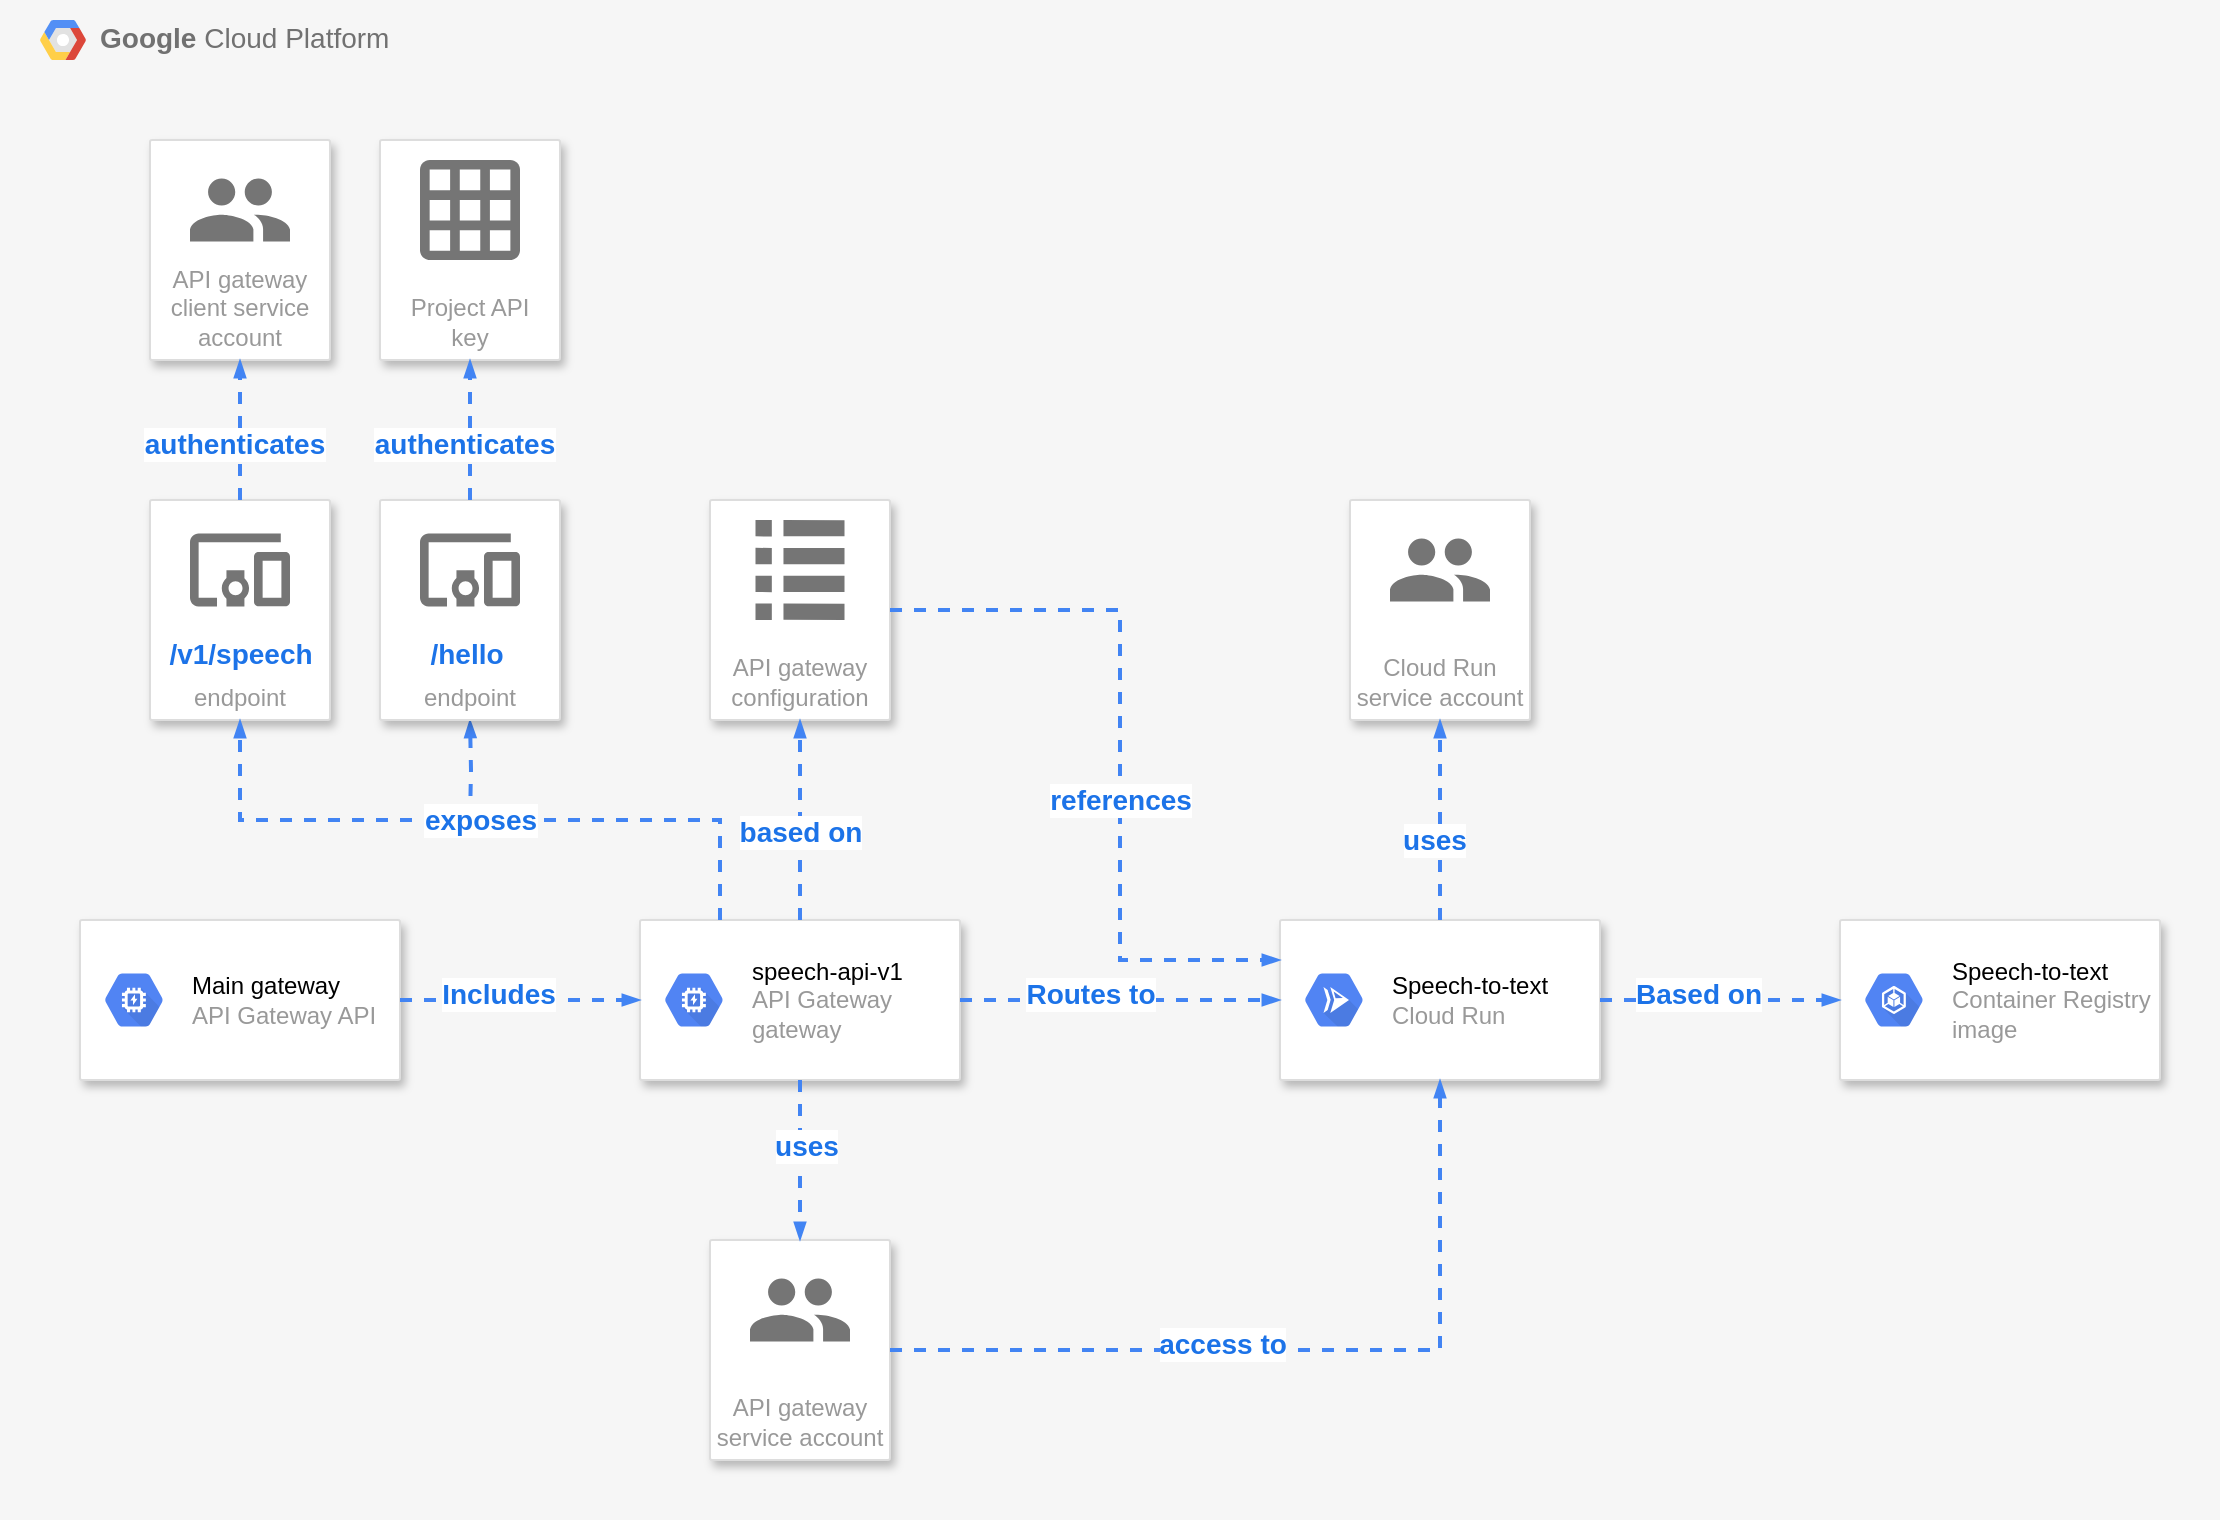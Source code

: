 <mxfile version="12.6.5" type="device"><diagram id="JpaLYLkN1iOWr3TT36gZ" name="Page-1"><mxGraphModel dx="1269" dy="1498" grid="1" gridSize="10" guides="1" tooltips="1" connect="1" arrows="1" fold="1" page="1" pageScale="1" pageWidth="827" pageHeight="1169" math="0" shadow="0"><root><mxCell id="0"/><mxCell id="1" parent="0"/><mxCell id="Q4ihC2UEN3KbKELokqbK-111" value="&lt;b&gt;Google &lt;/b&gt;Cloud Platform" style="fillColor=#F6F6F6;strokeColor=none;shadow=0;gradientColor=none;fontSize=14;align=left;spacing=10;fontColor=#717171;9E9E9E;verticalAlign=top;spacingTop=-4;fontStyle=0;spacingLeft=40;html=1;" vertex="1" parent="1"><mxGeometry x="-240" y="-140" width="1110" height="760" as="geometry"/></mxCell><mxCell id="Q4ihC2UEN3KbKELokqbK-112" value="" style="shape=mxgraph.gcp2.google_cloud_platform;fillColor=#F6F6F6;strokeColor=none;shadow=0;gradientColor=none;" vertex="1" parent="Q4ihC2UEN3KbKELokqbK-111"><mxGeometry width="23" height="20" relative="1" as="geometry"><mxPoint x="20" y="10" as="offset"/></mxGeometry></mxCell><mxCell id="Q4ihC2UEN3KbKELokqbK-99" value="" style="edgeStyle=orthogonalEdgeStyle;fontSize=12;html=1;endArrow=blockThin;endFill=1;rounded=0;strokeWidth=2;endSize=4;startSize=4;dashed=1;strokeColor=#4284F3;entryX=0.5;entryY=1;entryDx=0;entryDy=0;" edge="1" parent="1" target="Q4ihC2UEN3KbKELokqbK-85"><mxGeometry width="100" relative="1" as="geometry"><mxPoint x="-5" y="270" as="sourcePoint"/><mxPoint x="-110" y="230" as="targetPoint"/></mxGeometry></mxCell><mxCell id="Q4ihC2UEN3KbKELokqbK-1" value="" style="strokeColor=#dddddd;shadow=1;strokeWidth=1;rounded=1;absoluteArcSize=1;arcSize=2;" vertex="1" parent="1"><mxGeometry x="400" y="320" width="160" height="80" as="geometry"/></mxCell><mxCell id="Q4ihC2UEN3KbKELokqbK-2" value="&lt;font color=&quot;#000000&quot;&gt;Speech-to-text&lt;/font&gt;&lt;br&gt;Cloud Run" style="dashed=0;connectable=0;html=1;fillColor=#5184F3;strokeColor=none;shape=mxgraph.gcp2.hexIcon;prIcon=cloud_run;part=1;labelPosition=right;verticalLabelPosition=middle;align=left;verticalAlign=middle;spacingLeft=5;fontColor=#999999;fontSize=12;" vertex="1" parent="Q4ihC2UEN3KbKELokqbK-1"><mxGeometry y="0.5" width="44" height="39" relative="1" as="geometry"><mxPoint x="5" y="-19.5" as="offset"/></mxGeometry></mxCell><mxCell id="Q4ihC2UEN3KbKELokqbK-7" value="API gateway&#10;configuration" style="strokeColor=#dddddd;shadow=1;strokeWidth=1;rounded=1;absoluteArcSize=1;arcSize=2;labelPosition=center;verticalLabelPosition=middle;align=center;verticalAlign=bottom;spacingLeft=0;fontColor=#999999;fontSize=12;whiteSpace=wrap;spacingBottom=2;" vertex="1" parent="1"><mxGeometry x="115" y="110" width="90" height="110" as="geometry"/></mxCell><mxCell id="Q4ihC2UEN3KbKELokqbK-8" value="" style="dashed=0;connectable=0;html=1;fillColor=#757575;strokeColor=none;shape=mxgraph.gcp2.list;part=1;" vertex="1" parent="Q4ihC2UEN3KbKELokqbK-7"><mxGeometry x="0.5" width="44.5" height="50" relative="1" as="geometry"><mxPoint x="-22.25" y="10" as="offset"/></mxGeometry></mxCell><mxCell id="Q4ihC2UEN3KbKELokqbK-12" value="API gateway&#10;service account" style="strokeColor=#dddddd;shadow=1;strokeWidth=1;rounded=1;absoluteArcSize=1;arcSize=2;labelPosition=center;verticalLabelPosition=middle;align=center;verticalAlign=bottom;spacingLeft=0;fontColor=#999999;fontSize=12;whiteSpace=wrap;spacingBottom=2;" vertex="1" parent="1"><mxGeometry x="115" y="480" width="90" height="110" as="geometry"/></mxCell><mxCell id="Q4ihC2UEN3KbKELokqbK-13" value="" style="dashed=0;connectable=0;html=1;fillColor=#757575;strokeColor=none;shape=mxgraph.gcp2.users;part=1;" vertex="1" parent="Q4ihC2UEN3KbKELokqbK-12"><mxGeometry x="0.5" width="50" height="31.5" relative="1" as="geometry"><mxPoint x="-25" y="19.25" as="offset"/></mxGeometry></mxCell><mxCell id="Q4ihC2UEN3KbKELokqbK-17" value="Cloud Run&#10;service account" style="strokeColor=#dddddd;shadow=1;strokeWidth=1;rounded=1;absoluteArcSize=1;arcSize=2;labelPosition=center;verticalLabelPosition=middle;align=center;verticalAlign=bottom;spacingLeft=0;fontColor=#999999;fontSize=12;whiteSpace=wrap;spacingBottom=2;" vertex="1" parent="1"><mxGeometry x="435" y="110" width="90" height="110" as="geometry"/></mxCell><mxCell id="Q4ihC2UEN3KbKELokqbK-18" value="" style="dashed=0;connectable=0;html=1;fillColor=#757575;strokeColor=none;shape=mxgraph.gcp2.users;part=1;" vertex="1" parent="Q4ihC2UEN3KbKELokqbK-17"><mxGeometry x="0.5" width="50" height="31.5" relative="1" as="geometry"><mxPoint x="-25" y="19.25" as="offset"/></mxGeometry></mxCell><mxCell id="Q4ihC2UEN3KbKELokqbK-22" value="" style="edgeStyle=orthogonalEdgeStyle;fontSize=12;html=1;endArrow=blockThin;endFill=1;rounded=0;strokeWidth=2;endSize=4;startSize=4;strokeColor=#4284F3;exitX=1;exitY=0.5;exitDx=0;exitDy=0;entryX=0.5;entryY=1;entryDx=0;entryDy=0;dashed=1;" edge="1" parent="1" source="Q4ihC2UEN3KbKELokqbK-12" target="Q4ihC2UEN3KbKELokqbK-1"><mxGeometry width="100" relative="1" as="geometry"><mxPoint x="340" y="580" as="sourcePoint"/><mxPoint x="440" y="580" as="targetPoint"/></mxGeometry></mxCell><mxCell id="Q4ihC2UEN3KbKELokqbK-23" value="access to" style="text;html=1;align=center;verticalAlign=middle;resizable=0;points=[];labelBackgroundColor=#ffffff;fontColor=#1C73E8;fontStyle=1;fontSize=14;" vertex="1" connectable="0" parent="Q4ihC2UEN3KbKELokqbK-22"><mxGeometry x="-0.193" y="3" relative="1" as="geometry"><mxPoint as="offset"/></mxGeometry></mxCell><mxCell id="Q4ihC2UEN3KbKELokqbK-25" value="" style="edgeStyle=orthogonalEdgeStyle;fontSize=12;html=1;endArrow=blockThin;endFill=1;rounded=0;strokeWidth=2;endSize=4;startSize=4;dashed=1;strokeColor=#4284F3;entryX=0.5;entryY=1;entryDx=0;entryDy=0;" edge="1" parent="1" source="Q4ihC2UEN3KbKELokqbK-1" target="Q4ihC2UEN3KbKELokqbK-17"><mxGeometry width="100" relative="1" as="geometry"><mxPoint x="630" y="240" as="sourcePoint"/><mxPoint x="710" y="300" as="targetPoint"/></mxGeometry></mxCell><mxCell id="Q4ihC2UEN3KbKELokqbK-26" value="uses" style="text;html=1;align=center;verticalAlign=middle;resizable=0;points=[];labelBackgroundColor=#ffffff;fontColor=#1C73E8;fontStyle=1;fontSize=14;" vertex="1" connectable="0" parent="Q4ihC2UEN3KbKELokqbK-25"><mxGeometry x="-0.193" y="3" relative="1" as="geometry"><mxPoint as="offset"/></mxGeometry></mxCell><mxCell id="Q4ihC2UEN3KbKELokqbK-28" value="" style="edgeStyle=orthogonalEdgeStyle;fontSize=12;html=1;endArrow=blockThin;endFill=1;rounded=0;strokeWidth=2;endSize=4;startSize=4;dashed=1;strokeColor=#4284F3;entryX=0;entryY=0.25;entryDx=0;entryDy=0;exitX=1;exitY=0.5;exitDx=0;exitDy=0;" edge="1" parent="1" source="Q4ihC2UEN3KbKELokqbK-7" target="Q4ihC2UEN3KbKELokqbK-1"><mxGeometry width="100" relative="1" as="geometry"><mxPoint x="490" y="330" as="sourcePoint"/><mxPoint x="490" y="240" as="targetPoint"/><Array as="points"><mxPoint x="320" y="165"/><mxPoint x="320" y="340"/></Array></mxGeometry></mxCell><mxCell id="Q4ihC2UEN3KbKELokqbK-29" value="references" style="text;html=1;align=center;verticalAlign=middle;resizable=0;points=[];labelBackgroundColor=#ffffff;fontColor=#1C73E8;fontStyle=1;fontSize=14;" vertex="1" connectable="0" parent="Q4ihC2UEN3KbKELokqbK-28"><mxGeometry x="-0.193" y="3" relative="1" as="geometry"><mxPoint x="-3" y="60.53" as="offset"/></mxGeometry></mxCell><mxCell id="Q4ihC2UEN3KbKELokqbK-32" value="" style="strokeColor=#dddddd;shadow=1;strokeWidth=1;rounded=1;absoluteArcSize=1;arcSize=2;fontSize=14;fontColor=#1C73E8;" vertex="1" parent="1"><mxGeometry x="80" y="320" width="160" height="80" as="geometry"/></mxCell><mxCell id="Q4ihC2UEN3KbKELokqbK-33" value="&lt;font color=&quot;#000000&quot;&gt;speech-api-v1&lt;/font&gt;&lt;br&gt;API Gateway&lt;br&gt;gateway" style="dashed=0;connectable=0;html=1;fillColor=#5184F3;strokeColor=none;shape=mxgraph.gcp2.hexIcon;prIcon=gpu;part=1;labelPosition=right;verticalLabelPosition=middle;align=left;verticalAlign=middle;spacingLeft=5;fontColor=#999999;fontSize=12;" vertex="1" parent="Q4ihC2UEN3KbKELokqbK-32"><mxGeometry y="0.5" width="44" height="39" relative="1" as="geometry"><mxPoint x="5" y="-19.5" as="offset"/></mxGeometry></mxCell><mxCell id="Q4ihC2UEN3KbKELokqbK-35" value="" style="edgeStyle=orthogonalEdgeStyle;fontSize=12;html=1;endArrow=blockThin;endFill=1;rounded=0;strokeWidth=2;endSize=4;startSize=4;strokeColor=#4284F3;exitX=1;exitY=0.5;exitDx=0;exitDy=0;entryX=0;entryY=0.5;entryDx=0;entryDy=0;dashed=1;" edge="1" parent="1" source="Q4ihC2UEN3KbKELokqbK-32" target="Q4ihC2UEN3KbKELokqbK-1"><mxGeometry width="100" relative="1" as="geometry"><mxPoint x="215" y="555" as="sourcePoint"/><mxPoint x="490" y="410" as="targetPoint"/></mxGeometry></mxCell><mxCell id="Q4ihC2UEN3KbKELokqbK-36" value="Routes to" style="text;html=1;align=center;verticalAlign=middle;resizable=0;points=[];labelBackgroundColor=#ffffff;fontColor=#1C73E8;fontStyle=1;fontSize=14;" vertex="1" connectable="0" parent="Q4ihC2UEN3KbKELokqbK-35"><mxGeometry x="-0.193" y="3" relative="1" as="geometry"><mxPoint as="offset"/></mxGeometry></mxCell><mxCell id="Q4ihC2UEN3KbKELokqbK-37" value="" style="edgeStyle=orthogonalEdgeStyle;fontSize=12;html=1;endArrow=blockThin;endFill=1;rounded=0;strokeWidth=2;endSize=4;startSize=4;dashed=1;strokeColor=#4284F3;exitX=0.5;exitY=1;exitDx=0;exitDy=0;" edge="1" parent="1" source="Q4ihC2UEN3KbKELokqbK-32"><mxGeometry width="100" relative="1" as="geometry"><mxPoint x="240" y="740" as="sourcePoint"/><mxPoint x="160" y="480" as="targetPoint"/></mxGeometry></mxCell><mxCell id="Q4ihC2UEN3KbKELokqbK-38" value="uses" style="text;html=1;align=center;verticalAlign=middle;resizable=0;points=[];labelBackgroundColor=#ffffff;fontColor=#1C73E8;fontStyle=1;fontSize=14;" vertex="1" connectable="0" parent="Q4ihC2UEN3KbKELokqbK-37"><mxGeometry x="-0.193" y="3" relative="1" as="geometry"><mxPoint as="offset"/></mxGeometry></mxCell><mxCell id="Q4ihC2UEN3KbKELokqbK-39" value="" style="strokeColor=#dddddd;shadow=1;strokeWidth=1;rounded=1;absoluteArcSize=1;arcSize=2;fontSize=14;fontColor=#1C73E8;" vertex="1" parent="1"><mxGeometry x="-200" y="320" width="160" height="80" as="geometry"/></mxCell><mxCell id="Q4ihC2UEN3KbKELokqbK-40" value="&lt;font color=&quot;#000000&quot;&gt;Main gateway&lt;/font&gt;&lt;br&gt;API Gateway API" style="dashed=0;connectable=0;html=1;fillColor=#5184F3;strokeColor=none;shape=mxgraph.gcp2.hexIcon;prIcon=gpu;part=1;labelPosition=right;verticalLabelPosition=middle;align=left;verticalAlign=middle;spacingLeft=5;fontColor=#999999;fontSize=12;" vertex="1" parent="Q4ihC2UEN3KbKELokqbK-39"><mxGeometry y="0.5" width="44" height="39" relative="1" as="geometry"><mxPoint x="5" y="-19.5" as="offset"/></mxGeometry></mxCell><mxCell id="Q4ihC2UEN3KbKELokqbK-44" value="" style="edgeStyle=orthogonalEdgeStyle;fontSize=12;html=1;endArrow=blockThin;endFill=1;rounded=0;strokeWidth=2;endSize=4;startSize=4;strokeColor=#4284F3;entryX=0;entryY=0.5;entryDx=0;entryDy=0;dashed=1;" edge="1" parent="1" source="Q4ihC2UEN3KbKELokqbK-39" target="Q4ihC2UEN3KbKELokqbK-32"><mxGeometry width="100" relative="1" as="geometry"><mxPoint x="250" y="370" as="sourcePoint"/><mxPoint x="410" y="370" as="targetPoint"/></mxGeometry></mxCell><mxCell id="Q4ihC2UEN3KbKELokqbK-45" value="Includes" style="text;html=1;align=center;verticalAlign=middle;resizable=0;points=[];labelBackgroundColor=#ffffff;fontColor=#1C73E8;fontStyle=1;fontSize=14;" vertex="1" connectable="0" parent="Q4ihC2UEN3KbKELokqbK-44"><mxGeometry x="-0.193" y="3" relative="1" as="geometry"><mxPoint as="offset"/></mxGeometry></mxCell><mxCell id="Q4ihC2UEN3KbKELokqbK-50" value="" style="edgeStyle=orthogonalEdgeStyle;fontSize=12;html=1;endArrow=blockThin;endFill=1;rounded=0;strokeWidth=2;endSize=4;startSize=4;dashed=1;strokeColor=#4284F3;exitX=0.5;exitY=0;exitDx=0;exitDy=0;" edge="1" parent="1" source="Q4ihC2UEN3KbKELokqbK-32" target="Q4ihC2UEN3KbKELokqbK-7"><mxGeometry width="100" relative="1" as="geometry"><mxPoint x="-180" y="230" as="sourcePoint"/><mxPoint x="-50" y="240" as="targetPoint"/></mxGeometry></mxCell><mxCell id="Q4ihC2UEN3KbKELokqbK-51" value="based on" style="text;html=1;align=center;verticalAlign=middle;resizable=0;points=[];labelBackgroundColor=#ffffff;fontColor=#1C73E8;fontStyle=1;fontSize=14;" vertex="1" connectable="0" parent="Q4ihC2UEN3KbKELokqbK-50"><mxGeometry x="-0.193" y="3" relative="1" as="geometry"><mxPoint x="3" y="-4" as="offset"/></mxGeometry></mxCell><mxCell id="Q4ihC2UEN3KbKELokqbK-56" value="" style="strokeColor=#dddddd;shadow=1;strokeWidth=1;rounded=1;absoluteArcSize=1;arcSize=2;fontSize=14;fontColor=#1C73E8;" vertex="1" parent="1"><mxGeometry x="680" y="320" width="160" height="80" as="geometry"/></mxCell><mxCell id="Q4ihC2UEN3KbKELokqbK-57" value="&lt;font color=&quot;#000000&quot;&gt;Speech-to-text&lt;/font&gt;&lt;br&gt;Container Registry&lt;br&gt;image" style="dashed=0;connectable=0;html=1;fillColor=#5184F3;strokeColor=none;shape=mxgraph.gcp2.hexIcon;prIcon=container_engine;part=1;labelPosition=right;verticalLabelPosition=middle;align=left;verticalAlign=middle;spacingLeft=5;fontColor=#999999;fontSize=12;" vertex="1" parent="Q4ihC2UEN3KbKELokqbK-56"><mxGeometry y="0.5" width="44" height="39" relative="1" as="geometry"><mxPoint x="5" y="-19.5" as="offset"/></mxGeometry></mxCell><mxCell id="Q4ihC2UEN3KbKELokqbK-62" value="" style="edgeStyle=orthogonalEdgeStyle;fontSize=12;html=1;endArrow=blockThin;endFill=1;rounded=0;strokeWidth=2;endSize=4;startSize=4;strokeColor=#4284F3;dashed=1;exitX=1;exitY=0.5;exitDx=0;exitDy=0;entryX=0;entryY=0.5;entryDx=0;entryDy=0;" edge="1" parent="1" source="Q4ihC2UEN3KbKELokqbK-1" target="Q4ihC2UEN3KbKELokqbK-56"><mxGeometry width="100" relative="1" as="geometry"><mxPoint x="640" y="530" as="sourcePoint"/><mxPoint x="650" y="360" as="targetPoint"/></mxGeometry></mxCell><mxCell id="Q4ihC2UEN3KbKELokqbK-63" value="Based on" style="text;html=1;align=center;verticalAlign=middle;resizable=0;points=[];labelBackgroundColor=#ffffff;fontColor=#1C73E8;fontStyle=1;fontSize=14;" vertex="1" connectable="0" parent="Q4ihC2UEN3KbKELokqbK-62"><mxGeometry x="-0.193" y="3" relative="1" as="geometry"><mxPoint as="offset"/></mxGeometry></mxCell><mxCell id="Q4ihC2UEN3KbKELokqbK-66" value="API gateway&#10;client service&#10;account" style="strokeColor=#dddddd;shadow=1;strokeWidth=1;rounded=1;absoluteArcSize=1;arcSize=2;labelPosition=center;verticalLabelPosition=middle;align=center;verticalAlign=bottom;spacingLeft=0;fontColor=#999999;fontSize=12;whiteSpace=wrap;spacingBottom=2;" vertex="1" parent="1"><mxGeometry x="-165" y="-70" width="90" height="110" as="geometry"/></mxCell><mxCell id="Q4ihC2UEN3KbKELokqbK-67" value="" style="dashed=0;connectable=0;html=1;fillColor=#757575;strokeColor=none;shape=mxgraph.gcp2.users;part=1;" vertex="1" parent="Q4ihC2UEN3KbKELokqbK-66"><mxGeometry x="0.5" width="50" height="31.5" relative="1" as="geometry"><mxPoint x="-25" y="19.25" as="offset"/></mxGeometry></mxCell><mxCell id="Q4ihC2UEN3KbKELokqbK-71" value="Project API &#10;key" style="strokeColor=#dddddd;shadow=1;strokeWidth=1;rounded=1;absoluteArcSize=1;arcSize=2;labelPosition=center;verticalLabelPosition=middle;align=center;verticalAlign=bottom;spacingLeft=0;fontColor=#999999;fontSize=12;whiteSpace=wrap;spacingBottom=2;" vertex="1" parent="1"><mxGeometry x="-50" y="-70" width="90" height="110" as="geometry"/></mxCell><mxCell id="Q4ihC2UEN3KbKELokqbK-72" value="" style="dashed=0;connectable=0;html=1;fillColor=#757575;strokeColor=none;shape=mxgraph.gcp2.report;part=1;" vertex="1" parent="Q4ihC2UEN3KbKELokqbK-71"><mxGeometry x="0.5" width="50" height="50" relative="1" as="geometry"><mxPoint x="-25" y="10" as="offset"/></mxGeometry></mxCell><mxCell id="Q4ihC2UEN3KbKELokqbK-85" value="&#10;endpoint" style="strokeColor=#dddddd;shadow=1;strokeWidth=1;rounded=1;absoluteArcSize=1;arcSize=2;labelPosition=center;verticalLabelPosition=middle;align=center;verticalAlign=bottom;spacingLeft=0;fontColor=#999999;fontSize=12;whiteSpace=wrap;spacingBottom=2;" vertex="1" parent="1"><mxGeometry x="-50" y="110" width="90" height="110" as="geometry"/></mxCell><mxCell id="Q4ihC2UEN3KbKELokqbK-86" value="" style="dashed=0;connectable=0;html=1;fillColor=#757575;strokeColor=none;shape=mxgraph.gcp2.mobile_devices;part=1;" vertex="1" parent="Q4ihC2UEN3KbKELokqbK-85"><mxGeometry x="0.5" width="50" height="36.5" relative="1" as="geometry"><mxPoint x="-25" y="16.75" as="offset"/></mxGeometry></mxCell><mxCell id="Q4ihC2UEN3KbKELokqbK-105" value="/hello" style="text;html=1;align=center;verticalAlign=middle;resizable=0;points=[];labelBackgroundColor=#ffffff;fontColor=#1C73E8;fontStyle=1;fontSize=14;" vertex="1" connectable="0" parent="Q4ihC2UEN3KbKELokqbK-85"><mxGeometry x="76.003" y="80" as="geometry"><mxPoint x="-33.29" y="-3" as="offset"/></mxGeometry></mxCell><mxCell id="Q4ihC2UEN3KbKELokqbK-87" value="&#10;endpoint" style="strokeColor=#dddddd;shadow=1;strokeWidth=1;rounded=1;absoluteArcSize=1;arcSize=2;labelPosition=center;verticalLabelPosition=middle;align=center;verticalAlign=bottom;spacingLeft=0;fontColor=#999999;fontSize=12;whiteSpace=wrap;spacingBottom=2;" vertex="1" parent="1"><mxGeometry x="-165" y="110" width="90" height="110" as="geometry"/></mxCell><mxCell id="Q4ihC2UEN3KbKELokqbK-88" value="" style="dashed=0;connectable=0;html=1;fillColor=#757575;strokeColor=none;shape=mxgraph.gcp2.mobile_devices;part=1;" vertex="1" parent="Q4ihC2UEN3KbKELokqbK-87"><mxGeometry x="0.5" width="50" height="36.5" relative="1" as="geometry"><mxPoint x="-25" y="16.75" as="offset"/></mxGeometry></mxCell><mxCell id="Q4ihC2UEN3KbKELokqbK-104" value="/v1/speech" style="text;html=1;align=center;verticalAlign=middle;resizable=0;points=[];labelBackgroundColor=#ffffff;fontColor=#1C73E8;fontStyle=1;fontSize=14;" vertex="1" connectable="0" parent="Q4ihC2UEN3KbKELokqbK-87"><mxGeometry x="78.003" y="80" as="geometry"><mxPoint x="-33.29" y="-3" as="offset"/></mxGeometry></mxCell><mxCell id="Q4ihC2UEN3KbKELokqbK-97" value="" style="edgeStyle=orthogonalEdgeStyle;fontSize=12;html=1;endArrow=blockThin;endFill=1;rounded=0;strokeWidth=2;endSize=4;startSize=4;dashed=1;strokeColor=#4284F3;entryX=0.5;entryY=1;entryDx=0;entryDy=0;exitX=0.25;exitY=0;exitDx=0;exitDy=0;" edge="1" parent="1" source="Q4ihC2UEN3KbKELokqbK-32" target="Q4ihC2UEN3KbKELokqbK-87"><mxGeometry width="100" relative="1" as="geometry"><mxPoint x="60.0" y="310" as="sourcePoint"/><mxPoint x="60.0" y="210" as="targetPoint"/></mxGeometry></mxCell><mxCell id="Q4ihC2UEN3KbKELokqbK-98" value="exposes" style="text;html=1;align=center;verticalAlign=middle;resizable=0;points=[];labelBackgroundColor=#ffffff;fontColor=#1C73E8;fontStyle=1;fontSize=14;" vertex="1" connectable="0" parent="Q4ihC2UEN3KbKELokqbK-97"><mxGeometry x="-0.193" y="3" relative="1" as="geometry"><mxPoint x="-33.29" y="-3" as="offset"/></mxGeometry></mxCell><mxCell id="Q4ihC2UEN3KbKELokqbK-106" value="" style="edgeStyle=orthogonalEdgeStyle;fontSize=12;html=1;endArrow=blockThin;endFill=1;rounded=0;strokeWidth=2;endSize=4;startSize=4;dashed=1;strokeColor=#4284F3;exitX=0.5;exitY=0;exitDx=0;exitDy=0;entryX=0.5;entryY=1;entryDx=0;entryDy=0;" edge="1" parent="1" source="Q4ihC2UEN3KbKELokqbK-85" target="Q4ihC2UEN3KbKELokqbK-71"><mxGeometry width="100" relative="1" as="geometry"><mxPoint x="330.0" y="10" as="sourcePoint"/><mxPoint x="-5" y="50" as="targetPoint"/></mxGeometry></mxCell><mxCell id="Q4ihC2UEN3KbKELokqbK-107" value="authenticates" style="text;html=1;align=center;verticalAlign=middle;resizable=0;points=[];labelBackgroundColor=#ffffff;fontColor=#1C73E8;fontStyle=1;fontSize=14;" vertex="1" connectable="0" parent="Q4ihC2UEN3KbKELokqbK-106"><mxGeometry x="-0.193" y="3" relative="1" as="geometry"><mxPoint as="offset"/></mxGeometry></mxCell><mxCell id="Q4ihC2UEN3KbKELokqbK-108" value="" style="edgeStyle=orthogonalEdgeStyle;fontSize=12;html=1;endArrow=blockThin;endFill=1;rounded=0;strokeWidth=2;endSize=4;startSize=4;dashed=1;strokeColor=#4284F3;exitX=0.5;exitY=0;exitDx=0;exitDy=0;entryX=0.5;entryY=1;entryDx=0;entryDy=0;" edge="1" parent="1" source="Q4ihC2UEN3KbKELokqbK-87" target="Q4ihC2UEN3KbKELokqbK-66"><mxGeometry width="100" relative="1" as="geometry"><mxPoint x="5" y="120" as="sourcePoint"/><mxPoint x="5" y="60" as="targetPoint"/><Array as="points"><mxPoint x="-120" y="80"/><mxPoint x="-120" y="80"/></Array></mxGeometry></mxCell><mxCell id="Q4ihC2UEN3KbKELokqbK-109" value="authenticates" style="text;html=1;align=center;verticalAlign=middle;resizable=0;points=[];labelBackgroundColor=#ffffff;fontColor=#1C73E8;fontStyle=1;fontSize=14;" vertex="1" connectable="0" parent="Q4ihC2UEN3KbKELokqbK-108"><mxGeometry x="-0.193" y="3" relative="1" as="geometry"><mxPoint as="offset"/></mxGeometry></mxCell></root></mxGraphModel></diagram></mxfile>